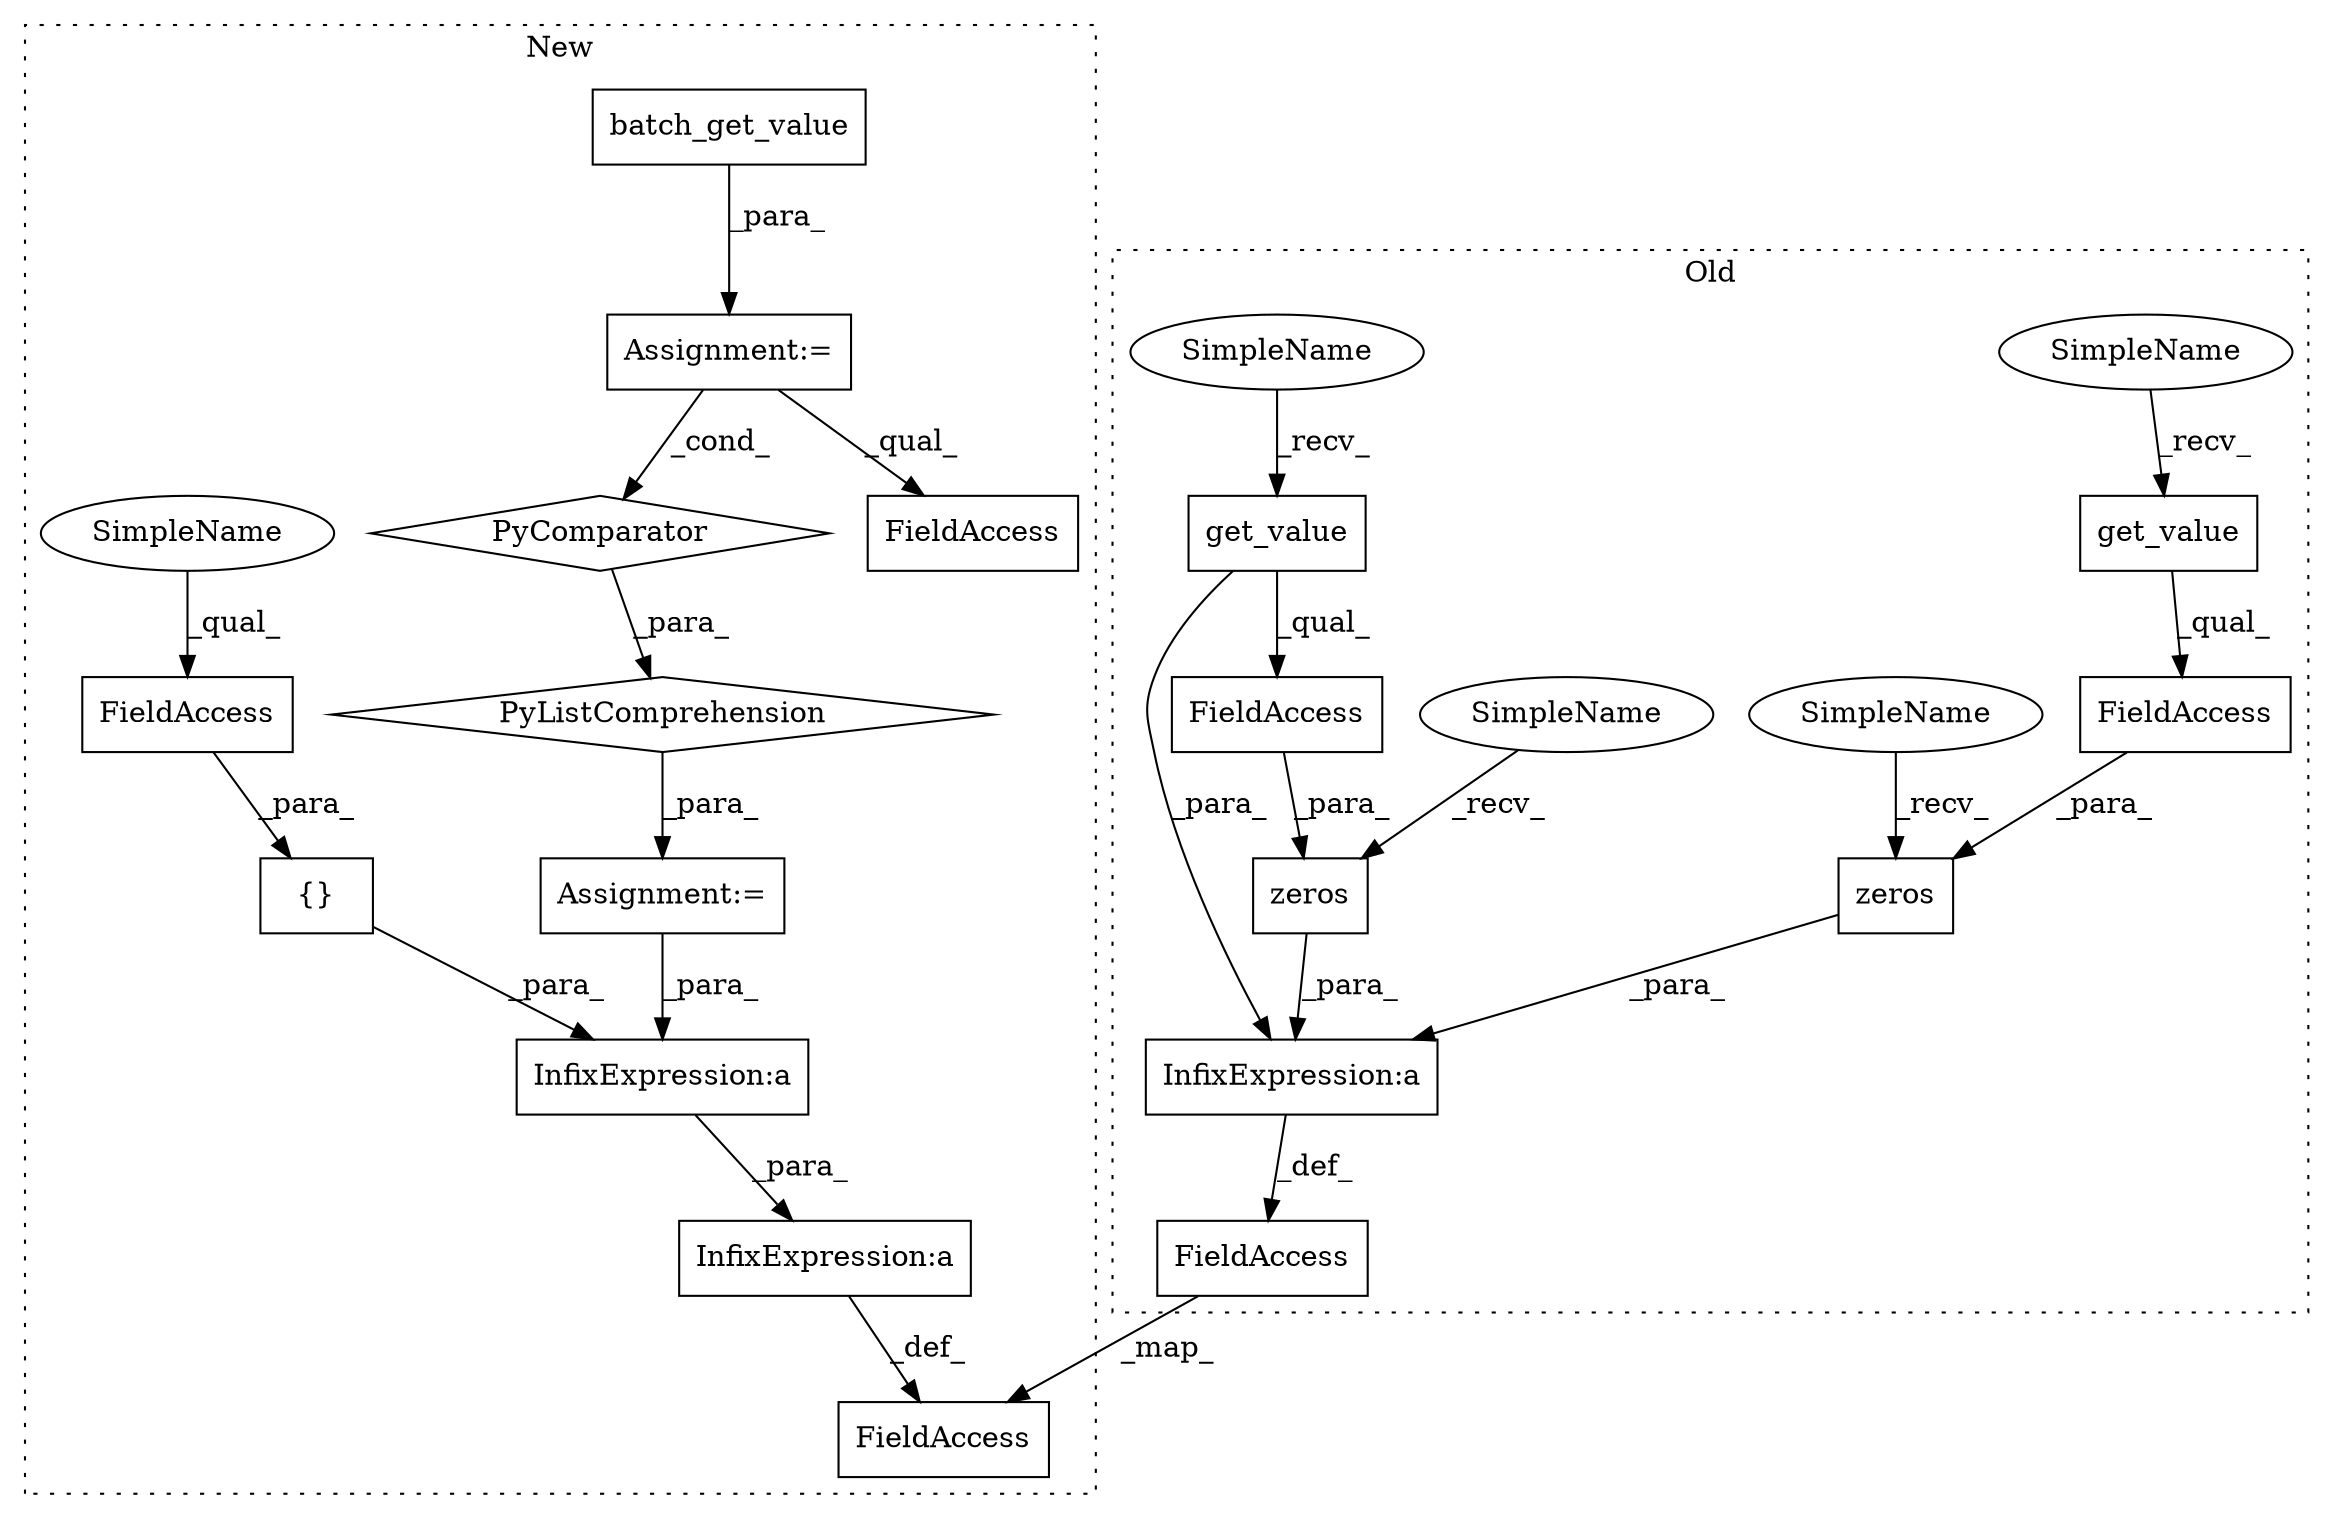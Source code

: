 digraph G {
subgraph cluster0 {
1 [label="zeros" a="32" s="13110,13142" l="6,1" shape="box"];
6 [label="FieldAccess" a="22" s="13116" l="26" shape="box"];
8 [label="get_value" a="32" s="13124,13135" l="10,1" shape="box"];
11 [label="FieldAccess" a="22" s="13391" l="12" shape="box"];
16 [label="InfixExpression:a" a="27" s="13407" l="3" shape="box"];
17 [label="get_value" a="32" s="13283,13294" l="10,1" shape="box"];
18 [label="FieldAccess" a="22" s="13275" l="26" shape="box"];
19 [label="zeros" a="32" s="13269,13301" l="6,1" shape="box"];
21 [label="SimpleName" a="42" s="13104" l="5" shape="ellipse"];
22 [label="SimpleName" a="42" s="13263" l="5" shape="ellipse"];
23 [label="SimpleName" a="42" s="13275" l="7" shape="ellipse"];
24 [label="SimpleName" a="42" s="13116" l="7" shape="ellipse"];
label = "Old";
style="dotted";
}
subgraph cluster1 {
2 [label="PyComparator" a="113" s="13868" l="47" shape="diamond"];
3 [label="Assignment:=" a="7" s="13791" l="12" shape="box"];
4 [label="PyListComprehension" a="109" s="13803" l="120" shape="diamond"];
5 [label="Assignment:=" a="7" s="13868" l="47" shape="box"];
7 [label="FieldAccess" a="22" s="13803" l="7" shape="box"];
9 [label="batch_get_value" a="32" s="13883,13905" l="16,1" shape="box"];
10 [label="FieldAccess" a="22" s="14175" l="12" shape="box"];
12 [label="InfixExpression:a" a="27" s="14222" l="3" shape="box"];
13 [label="{}" a="4" s="14199,14215" l="1,1" shape="box"];
14 [label="FieldAccess" a="22" s="14200" l="15" shape="box"];
15 [label="InfixExpression:a" a="27" s="14216" l="3" shape="box"];
20 [label="SimpleName" a="42" s="14200" l="4" shape="ellipse"];
label = "New";
style="dotted";
}
1 -> 16 [label="_para_"];
2 -> 4 [label="_para_"];
3 -> 15 [label="_para_"];
4 -> 3 [label="_para_"];
5 -> 7 [label="_qual_"];
5 -> 2 [label="_cond_"];
6 -> 1 [label="_para_"];
8 -> 16 [label="_para_"];
8 -> 6 [label="_qual_"];
9 -> 5 [label="_para_"];
11 -> 10 [label="_map_"];
12 -> 10 [label="_def_"];
13 -> 15 [label="_para_"];
14 -> 13 [label="_para_"];
15 -> 12 [label="_para_"];
16 -> 11 [label="_def_"];
17 -> 18 [label="_qual_"];
18 -> 19 [label="_para_"];
19 -> 16 [label="_para_"];
20 -> 14 [label="_qual_"];
21 -> 1 [label="_recv_"];
22 -> 19 [label="_recv_"];
23 -> 17 [label="_recv_"];
24 -> 8 [label="_recv_"];
}